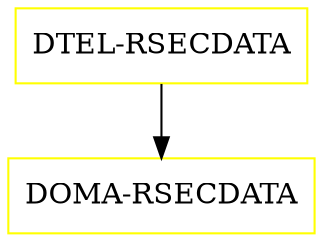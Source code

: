 digraph G {
  "DTEL-RSECDATA" [shape=box,color=yellow];
  "DOMA-RSECDATA" [shape=box,color=yellow,URL="./DOMA_RSECDATA.html"];
  "DTEL-RSECDATA" -> "DOMA-RSECDATA";
}
